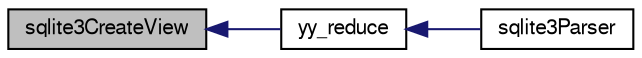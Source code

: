 digraph "sqlite3CreateView"
{
  edge [fontname="FreeSans",fontsize="10",labelfontname="FreeSans",labelfontsize="10"];
  node [fontname="FreeSans",fontsize="10",shape=record];
  rankdir="LR";
  Node485511 [label="sqlite3CreateView",height=0.2,width=0.4,color="black", fillcolor="grey75", style="filled", fontcolor="black"];
  Node485511 -> Node485512 [dir="back",color="midnightblue",fontsize="10",style="solid",fontname="FreeSans"];
  Node485512 [label="yy_reduce",height=0.2,width=0.4,color="black", fillcolor="white", style="filled",URL="$sqlite3_8c.html#a7c419a9b25711c666a9a2449ef377f14"];
  Node485512 -> Node485513 [dir="back",color="midnightblue",fontsize="10",style="solid",fontname="FreeSans"];
  Node485513 [label="sqlite3Parser",height=0.2,width=0.4,color="black", fillcolor="white", style="filled",URL="$sqlite3_8c.html#a0327d71a5fabe0b6a343d78a2602e72a"];
}
